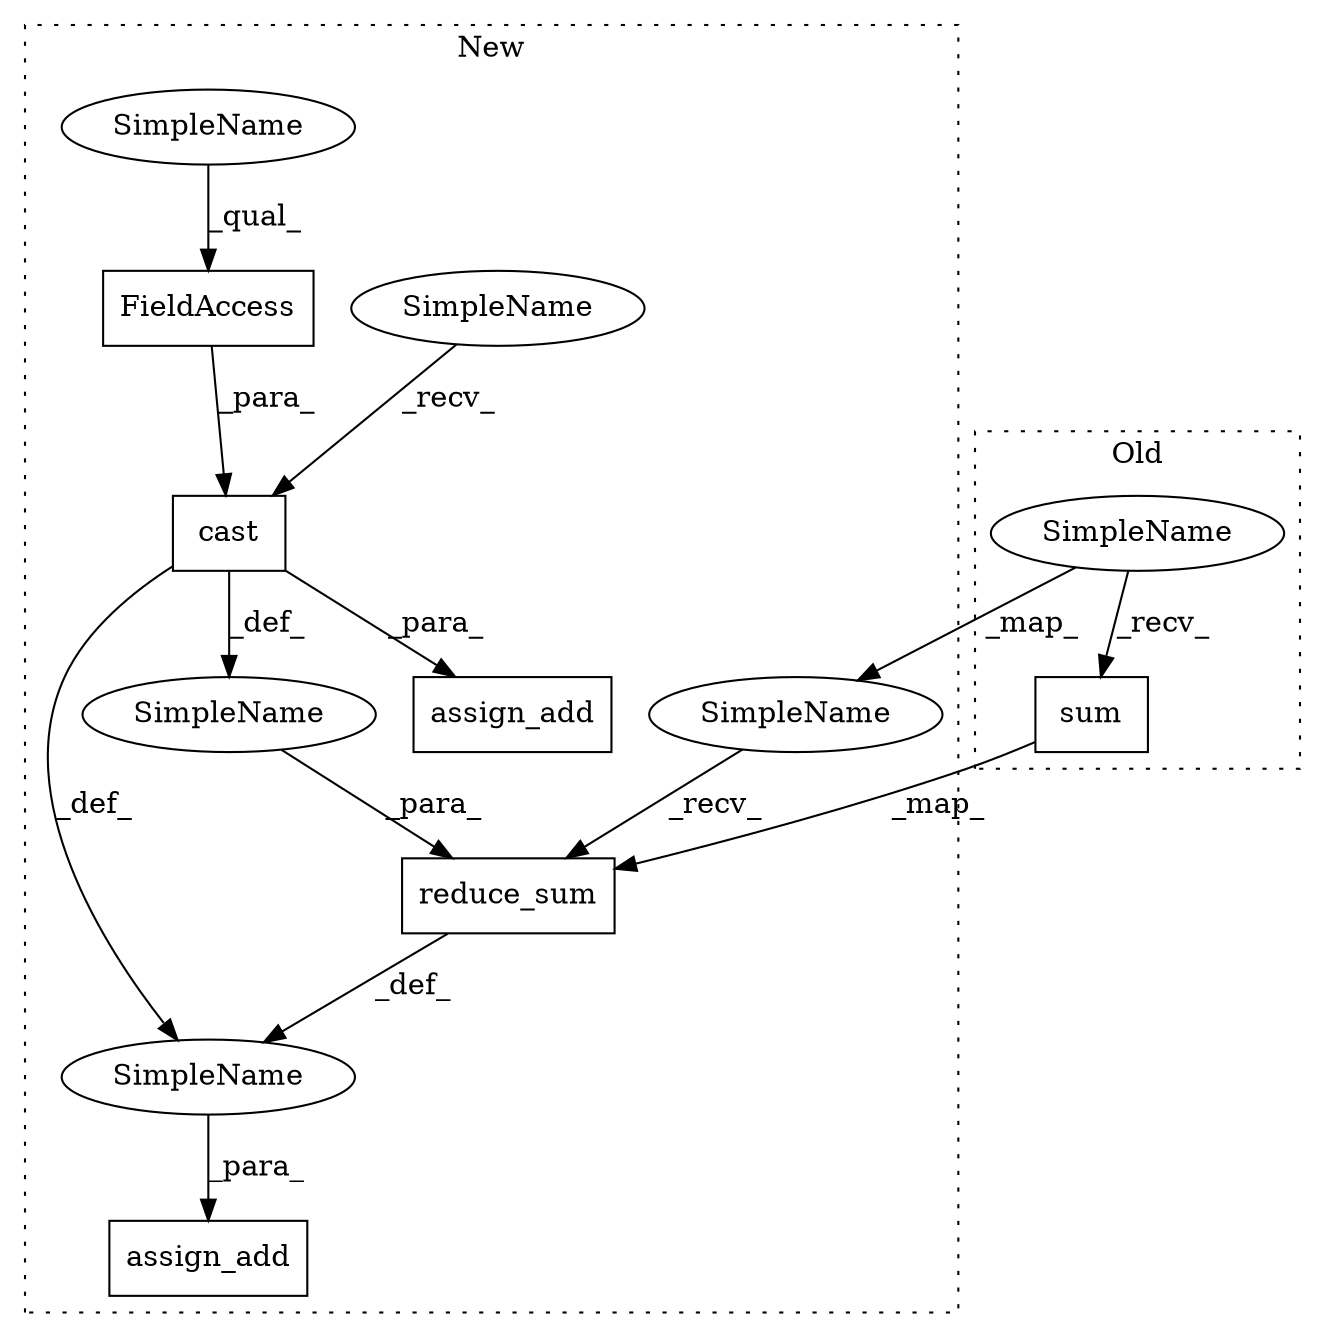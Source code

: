 digraph G {
subgraph cluster0 {
1 [label="sum" a="32" s="1219,1228" l="4,1" shape="box"];
9 [label="SimpleName" a="42" s="1213" l="5" shape="ellipse"];
label = "Old";
style="dotted";
}
subgraph cluster1 {
2 [label="reduce_sum" a="32" s="1629,1645" l="11,1" shape="box"];
3 [label="SimpleName" a="42" s="" l="" shape="ellipse"];
4 [label="assign_add" a="32" s="1607,1646" l="11,1" shape="box"];
5 [label="SimpleName" a="42" s="" l="" shape="ellipse"];
6 [label="cast" a="32" s="1450,1475" l="5,1" shape="box"];
7 [label="assign_add" a="32" s="1861,1882" l="11,1" shape="box"];
8 [label="FieldAccess" a="22" s="1457" l="18" shape="box"];
10 [label="SimpleName" a="42" s="1618" l="10" shape="ellipse"];
11 [label="SimpleName" a="42" s="1439" l="10" shape="ellipse"];
12 [label="SimpleName" a="42" s="1457" l="10" shape="ellipse"];
label = "New";
style="dotted";
}
1 -> 2 [label="_map_"];
2 -> 3 [label="_def_"];
3 -> 4 [label="_para_"];
5 -> 2 [label="_para_"];
6 -> 5 [label="_def_"];
6 -> 3 [label="_def_"];
6 -> 7 [label="_para_"];
8 -> 6 [label="_para_"];
9 -> 1 [label="_recv_"];
9 -> 10 [label="_map_"];
10 -> 2 [label="_recv_"];
11 -> 6 [label="_recv_"];
12 -> 8 [label="_qual_"];
}